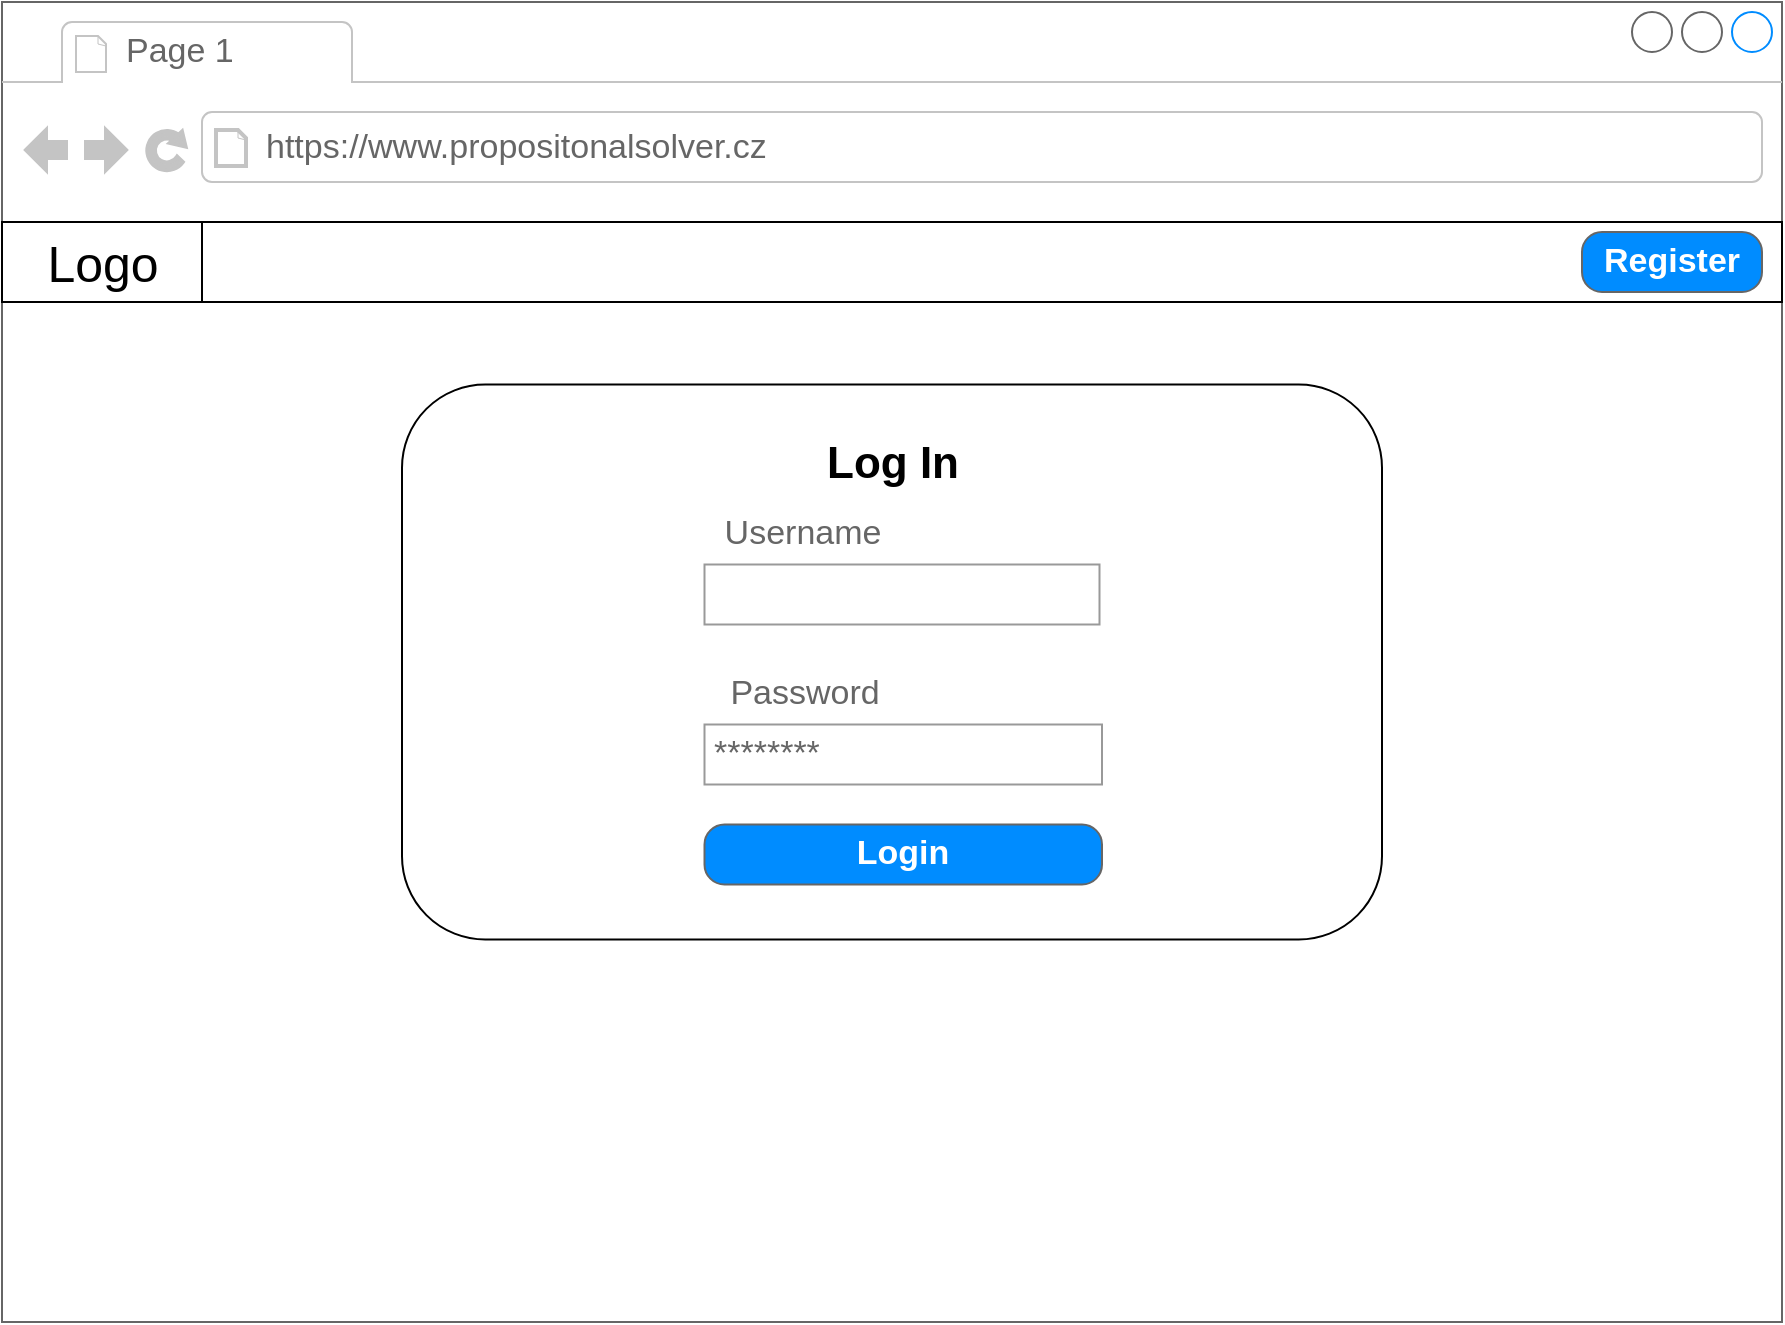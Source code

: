 <mxfile version="26.2.8">
  <diagram name="Stránka-1" id="sB15CIVNRGx2--mdZV0Z">
    <mxGraphModel dx="1428" dy="743" grid="1" gridSize="10" guides="1" tooltips="1" connect="1" arrows="1" fold="1" page="1" pageScale="1" pageWidth="827" pageHeight="1169" math="0" shadow="0">
      <root>
        <mxCell id="0" />
        <mxCell id="1" parent="0" />
        <mxCell id="Rf60i1dbhW8auX6KLezp-2" value="" style="strokeWidth=1;shadow=0;dashed=0;align=center;html=1;shape=mxgraph.mockup.containers.browserWindow;rSize=0;strokeColor=#666666;strokeColor2=#008cff;strokeColor3=#c4c4c4;mainText=,;recursiveResize=0;" vertex="1" parent="1">
          <mxGeometry x="210" y="70" width="890" height="660" as="geometry" />
        </mxCell>
        <mxCell id="Rf60i1dbhW8auX6KLezp-3" value="Page 1" style="strokeWidth=1;shadow=0;dashed=0;align=center;html=1;shape=mxgraph.mockup.containers.anchor;fontSize=17;fontColor=#666666;align=left;whiteSpace=wrap;" vertex="1" parent="Rf60i1dbhW8auX6KLezp-2">
          <mxGeometry x="60" y="12" width="110" height="26" as="geometry" />
        </mxCell>
        <mxCell id="Rf60i1dbhW8auX6KLezp-4" value="https://www.propositonalsolver&lt;span style=&quot;background-color: transparent; color: light-dark(rgb(102, 102, 102), rgb(149, 149, 149));&quot;&gt;.cz&lt;/span&gt;" style="strokeWidth=1;shadow=0;dashed=0;align=center;html=1;shape=mxgraph.mockup.containers.anchor;rSize=0;fontSize=17;fontColor=#666666;align=left;" vertex="1" parent="Rf60i1dbhW8auX6KLezp-2">
          <mxGeometry x="130" y="60" width="250" height="26" as="geometry" />
        </mxCell>
        <mxCell id="Rf60i1dbhW8auX6KLezp-17" value="" style="rounded=1;whiteSpace=wrap;html=1;" vertex="1" parent="Rf60i1dbhW8auX6KLezp-2">
          <mxGeometry x="200" y="191.25" width="490" height="277.5" as="geometry" />
        </mxCell>
        <mxCell id="Rf60i1dbhW8auX6KLezp-5" value="********" style="strokeWidth=1;shadow=0;dashed=0;align=center;html=1;shape=mxgraph.mockup.forms.pwField;strokeColor=#999999;mainText=;align=left;fontColor=#666666;fontSize=17;spacingLeft=3;" vertex="1" parent="Rf60i1dbhW8auX6KLezp-2">
          <mxGeometry x="351.25" y="361.25" width="198.75" height="30" as="geometry" />
        </mxCell>
        <mxCell id="Rf60i1dbhW8auX6KLezp-6" value="" style="strokeWidth=1;shadow=0;dashed=0;align=center;html=1;shape=mxgraph.mockup.forms.pwField;strokeColor=#999999;mainText=;align=left;fontColor=#666666;fontSize=17;spacingLeft=3;" vertex="1" parent="Rf60i1dbhW8auX6KLezp-2">
          <mxGeometry x="351.25" y="281.25" width="197.5" height="30" as="geometry" />
        </mxCell>
        <mxCell id="Rf60i1dbhW8auX6KLezp-7" value="Login" style="strokeWidth=1;shadow=0;dashed=0;align=center;html=1;shape=mxgraph.mockup.buttons.button;strokeColor=#666666;fontColor=#ffffff;mainText=;buttonStyle=round;fontSize=17;fontStyle=1;fillColor=#008cff;whiteSpace=wrap;" vertex="1" parent="Rf60i1dbhW8auX6KLezp-2">
          <mxGeometry x="351.25" y="411.25" width="198.75" height="30" as="geometry" />
        </mxCell>
        <mxCell id="Rf60i1dbhW8auX6KLezp-8" value="&lt;span style=&quot;color: rgb(102, 102, 102); font-size: 17px; text-align: left;&quot;&gt;Username&lt;/span&gt;" style="text;html=1;align=center;verticalAlign=middle;resizable=0;points=[];autosize=1;strokeColor=none;fillColor=none;" vertex="1" parent="Rf60i1dbhW8auX6KLezp-2">
          <mxGeometry x="350" y="251.25" width="100" height="30" as="geometry" />
        </mxCell>
        <mxCell id="Rf60i1dbhW8auX6KLezp-16" value="&lt;div style=&quot;text-align: left;&quot;&gt;&lt;span style=&quot;background-color: transparent; font-size: 17px;&quot;&gt;&lt;font color=&quot;#666666&quot;&gt;Password&lt;/font&gt;&lt;/span&gt;&lt;/div&gt;" style="text;html=1;align=center;verticalAlign=middle;resizable=0;points=[];autosize=1;strokeColor=none;fillColor=none;" vertex="1" parent="Rf60i1dbhW8auX6KLezp-2">
          <mxGeometry x="351.25" y="331.25" width="100" height="30" as="geometry" />
        </mxCell>
        <mxCell id="Rf60i1dbhW8auX6KLezp-18" value="" style="rounded=0;whiteSpace=wrap;html=1;" vertex="1" parent="Rf60i1dbhW8auX6KLezp-2">
          <mxGeometry y="110" width="890" height="40" as="geometry" />
        </mxCell>
        <mxCell id="Rf60i1dbhW8auX6KLezp-22" value="Register" style="strokeWidth=1;shadow=0;dashed=0;align=center;html=1;shape=mxgraph.mockup.buttons.button;strokeColor=#666666;fontColor=#ffffff;mainText=;buttonStyle=round;fontSize=17;fontStyle=1;fillColor=#008cff;whiteSpace=wrap;" vertex="1" parent="Rf60i1dbhW8auX6KLezp-2">
          <mxGeometry x="790" y="115" width="90" height="30" as="geometry" />
        </mxCell>
        <mxCell id="Rf60i1dbhW8auX6KLezp-23" value="" style="rounded=0;whiteSpace=wrap;html=1;labelBackgroundColor=#E6E6E6;" vertex="1" parent="Rf60i1dbhW8auX6KLezp-2">
          <mxGeometry y="110" width="100" height="40" as="geometry" />
        </mxCell>
        <mxCell id="Rf60i1dbhW8auX6KLezp-19" value="Logo" style="text;html=1;align=center;verticalAlign=middle;resizable=0;points=[];autosize=1;strokeColor=none;fillColor=none;labelBackgroundColor=none;fontSize=25;" vertex="1" parent="Rf60i1dbhW8auX6KLezp-2">
          <mxGeometry x="10" y="110" width="80" height="40" as="geometry" />
        </mxCell>
        <mxCell id="Rf60i1dbhW8auX6KLezp-24" value="&lt;font style=&quot;font-size: 22px;&quot;&gt;&lt;b&gt;Log In&lt;/b&gt;&lt;/font&gt;" style="text;html=1;align=center;verticalAlign=middle;resizable=0;points=[];autosize=1;strokeColor=none;fillColor=none;" vertex="1" parent="Rf60i1dbhW8auX6KLezp-2">
          <mxGeometry x="400" y="211.25" width="90" height="40" as="geometry" />
        </mxCell>
      </root>
    </mxGraphModel>
  </diagram>
</mxfile>
